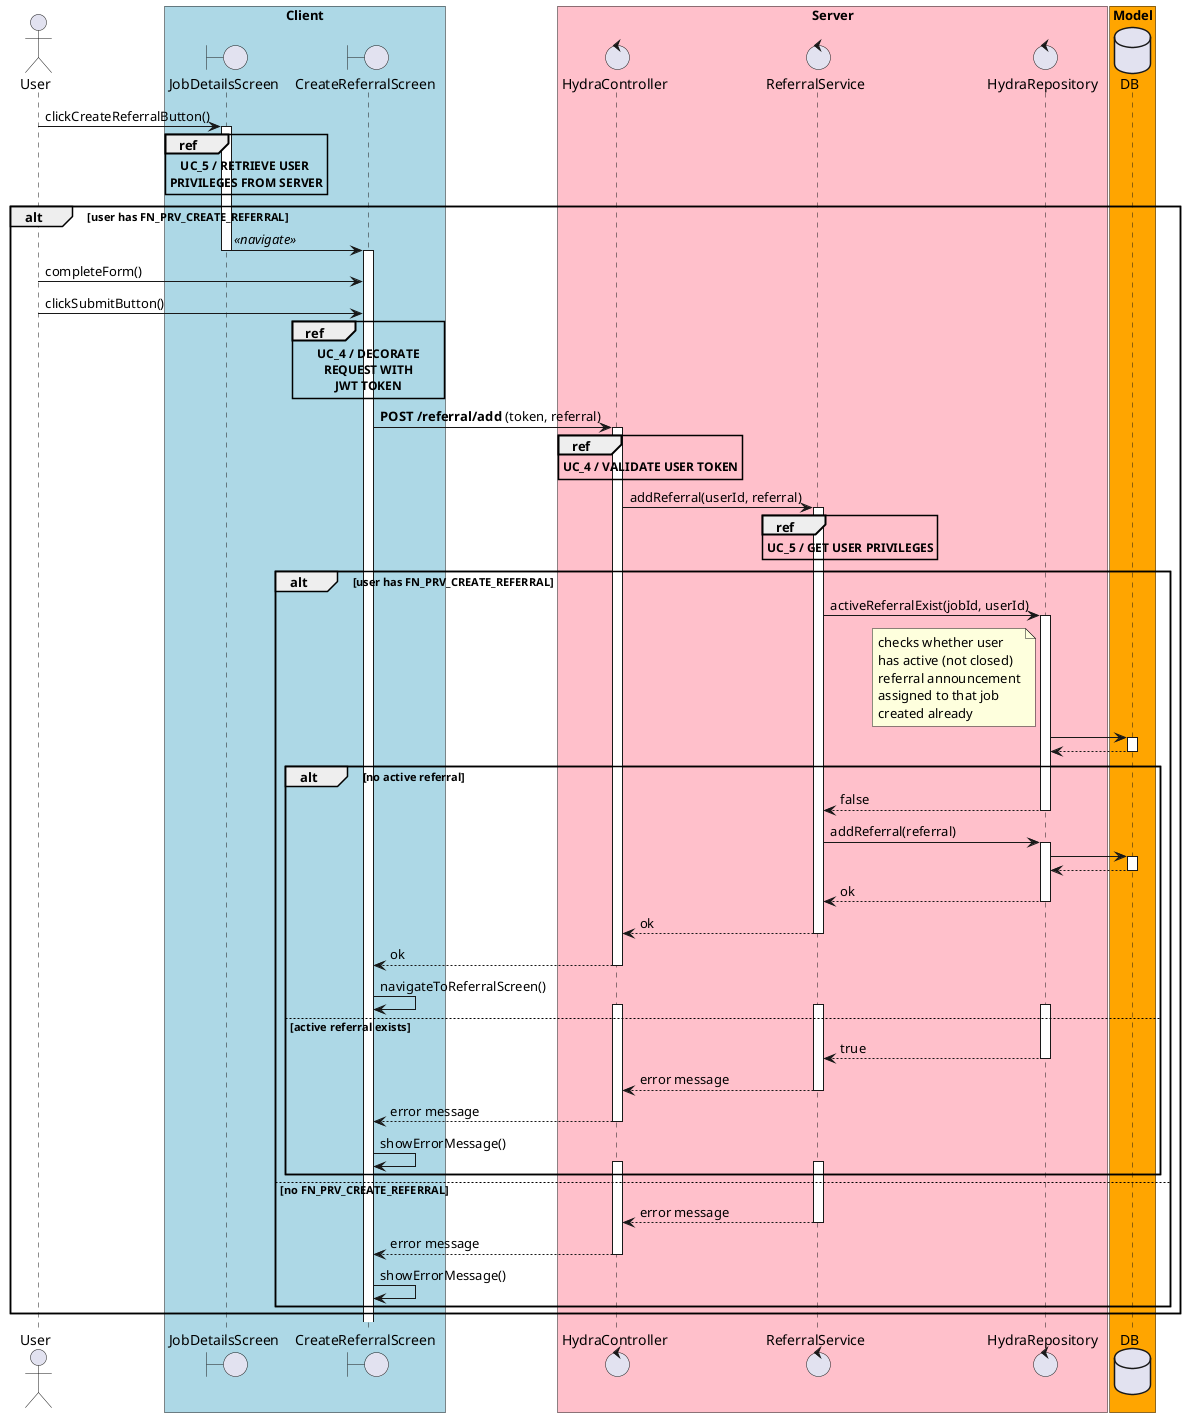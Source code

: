 @startuml
actor User
boundary JobDetailsScreen
boundary CreateReferralScreen
control HydraController
control ReferralService
control HydraRepository

database DB

box "Client" #LightBlue
participant JobDetailsScreen
participant CreateReferralScreen
end box

box "Server" #Pink
control HydraController
control ReferralService
control HydraRepository
end box

box "Model" #Orange
participant DB
end box

User -> JobDetailsScreen : clickCreateReferralButton()
activate JobDetailsScreen

ref over JobDetailsScreen : **UC_5 / RETRIEVE USER **\n**PRIVILEGES FROM SERVER**

alt user has FN_PRV_CREATE_REFERRAL

    JobDetailsScreen -> CreateReferralScreen : //<< navigate >>//
    deactivate JobDetailsScreen
    activate CreateReferralScreen

    User -> CreateReferralScreen : completeForm()
    User -> CreateReferralScreen : clickSubmitButton()

    ref over CreateReferralScreen : **UC_4 / DECORATE**\n**REQUEST WITH**\n**JWT TOKEN**
    CreateReferralScreen -> HydraController : **POST /referral/add** (token, referral)
    ref over HydraController : **UC_4 / VALIDATE USER TOKEN**

    activate HydraController
    HydraController -> ReferralService : addReferral(userId, referral)
    ref over ReferralService : **UC_5 / GET USER PRIVILEGES**
    activate ReferralService

    alt user has FN_PRV_CREATE_REFERRAL

        ReferralService -> HydraRepository : activeReferralExist(jobId, userId)
        note left of HydraRepository
            checks whether user
            has active (not closed)
            referral announcement
            assigned to that job
            created already
        end note
        activate HydraRepository
        HydraRepository -> DB
        activate DB
        DB --> HydraRepository
        deactivate DB

        alt no active referral
            HydraRepository --> ReferralService : false
            deactivate HydraRepository

            ReferralService -> HydraRepository : addReferral(referral)
            activate HydraRepository
            HydraRepository -> DB
            activate DB
            DB --> HydraRepository
            deactivate DB
            HydraRepository --> ReferralService : ok
            deactivate HydraRepository
            ReferralService --> HydraController : ok
            deactivate ReferralService
            HydraController --> CreateReferralScreen : ok
            deactivate HydraController

            CreateReferralScreen -> CreateReferralScreen : navigateToReferralScreen()

        else active referral exists
        activate HydraRepository
        activate ReferralService
        activate HydraController
        HydraRepository --> ReferralService : true
        deactivate HydraRepository

        ReferralService --> HydraController : error message
        deactivate ReferralService
        HydraController --> CreateReferralScreen : error message
        deactivate HydraController
        CreateReferralScreen -> CreateReferralScreen : showErrorMessage()

        activate ReferralService
        activate HydraController

        end

    else no FN_PRV_CREATE_REFERRAL

        ReferralService --> HydraController : error message
        deactivate ReferralService
        HydraController --> CreateReferralScreen : error message
        deactivate HydraController
        CreateReferralScreen -> CreateReferralScreen : showErrorMessage()

    end

end

@enduml